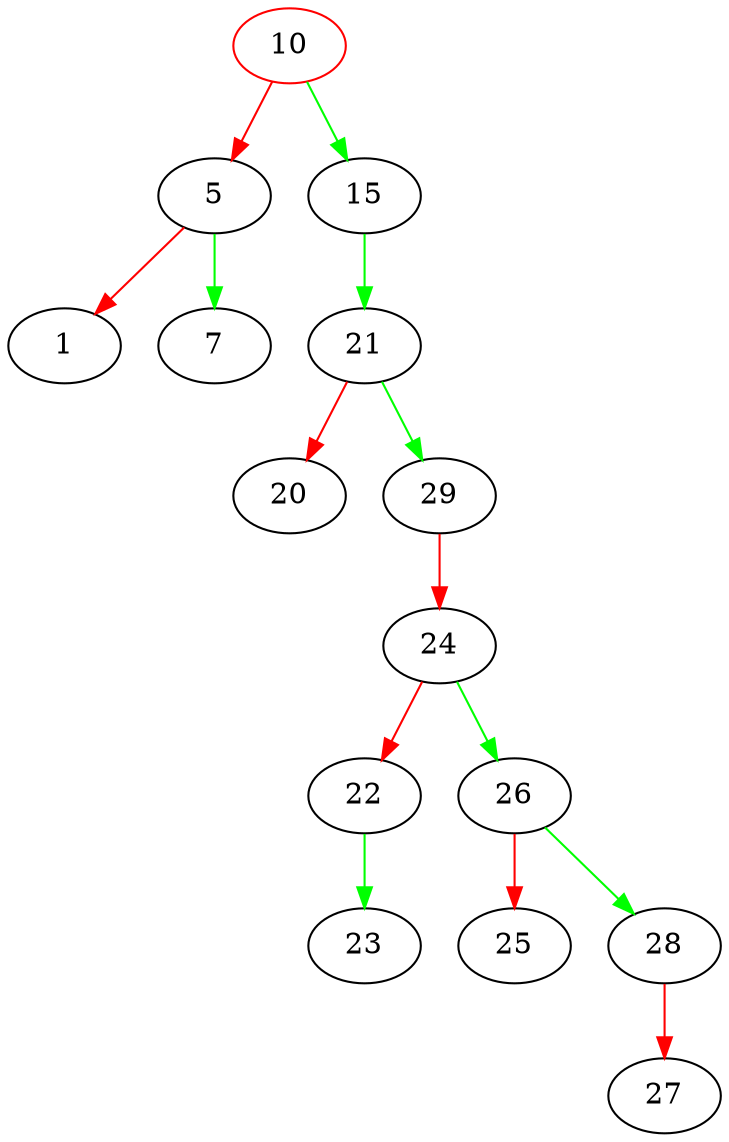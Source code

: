 digraph G{
10[color=red];
10->5[color=red];
5->1[color=red];
5->7[color=green];
10->15[color=green];
15->21[color=green];
21->20[color=red];
21->29[color=green];
29->24[color=red];
24->22[color=red];
22->23[color=green];
24->26[color=green];
26->25[color=red];
26->28[color=green];
28->27[color=red];
}
